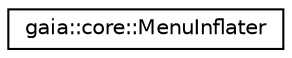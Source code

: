 digraph G
{
  edge [fontname="Helvetica",fontsize="10",labelfontname="Helvetica",labelfontsize="10"];
  node [fontname="Helvetica",fontsize="10",shape=record];
  rankdir=LR;
  Node1 [label="gaia::core::MenuInflater",height=0.2,width=0.4,color="black", fillcolor="white", style="filled",URL="$d1/d58/classgaia_1_1core_1_1_menu_inflater.html",tooltip="This class provide method which can be used to instantiate menu XML resource into Menu objects..."];
}
